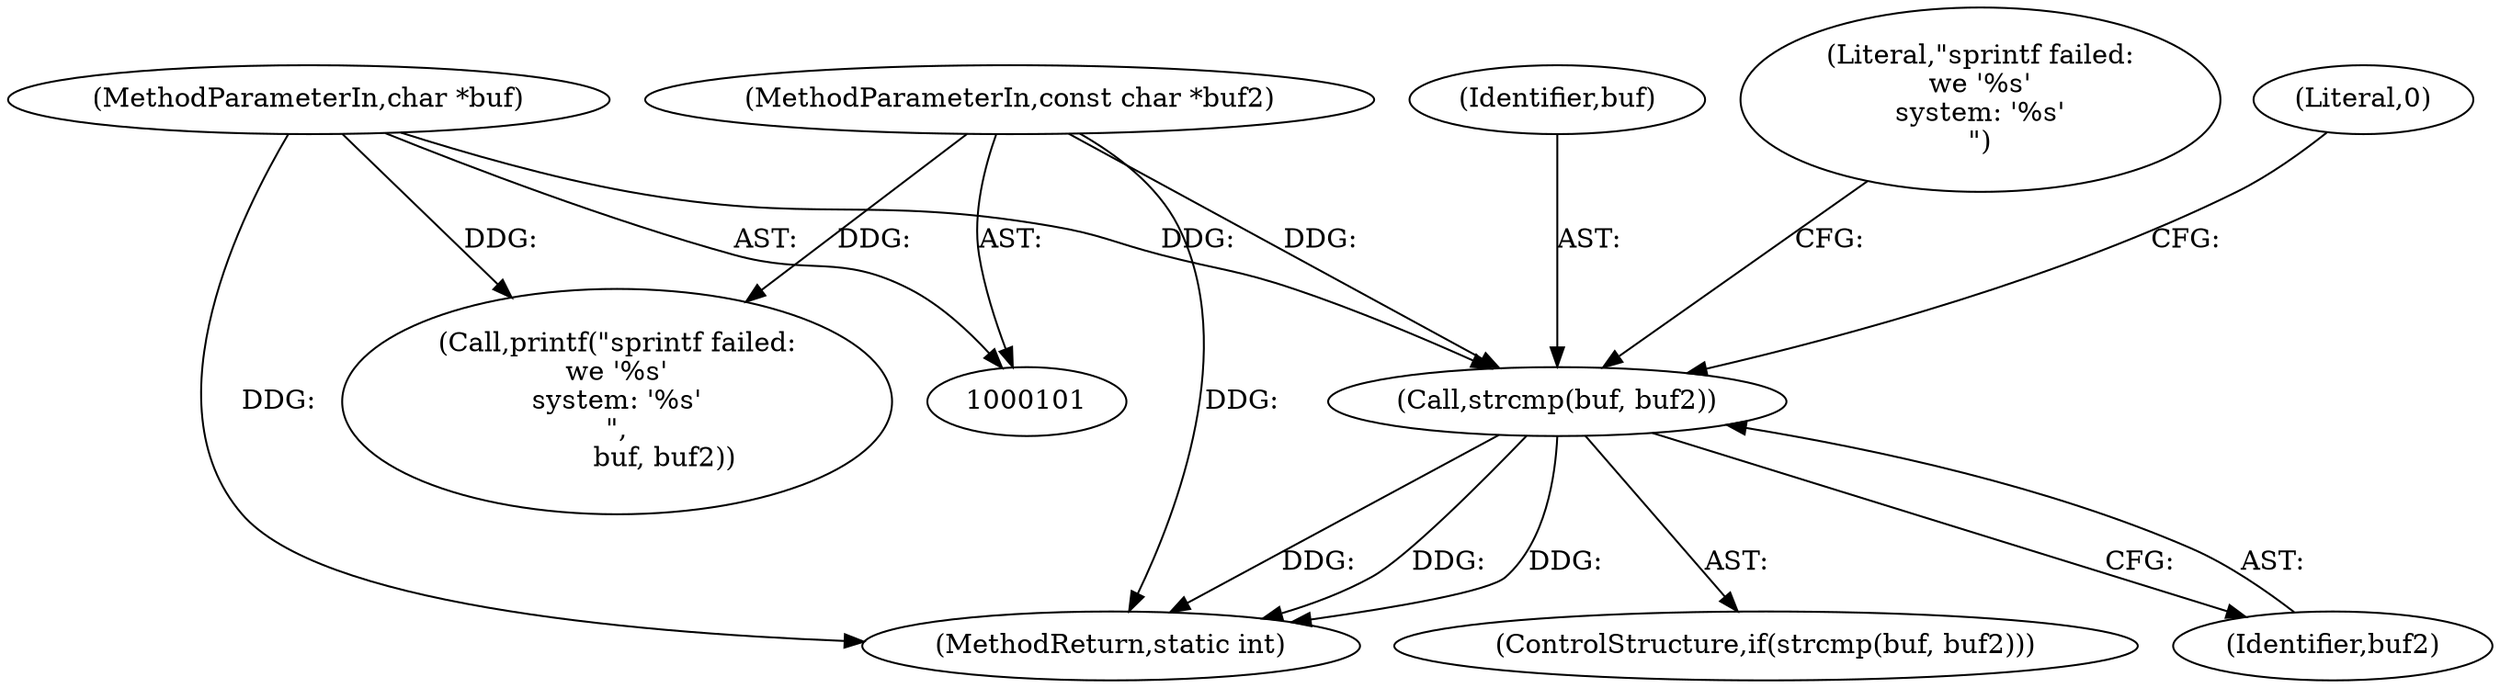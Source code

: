 digraph "0_curl_curl-7_51_0-162-g3ab3c16_0@API" {
"1000106" [label="(Call,strcmp(buf, buf2))"];
"1000102" [label="(MethodParameterIn,char *buf)"];
"1000103" [label="(MethodParameterIn,const char *buf2)"];
"1000108" [label="(Identifier,buf2)"];
"1000107" [label="(Identifier,buf)"];
"1000110" [label="(Call,printf(\"sprintf failed:\nwe '%s'\nsystem: '%s'\n\",\n           buf, buf2))"];
"1000111" [label="(Literal,\"sprintf failed:\nwe '%s'\nsystem: '%s'\n\")"];
"1000103" [label="(MethodParameterIn,const char *buf2)"];
"1000117" [label="(Literal,0)"];
"1000102" [label="(MethodParameterIn,char *buf)"];
"1000118" [label="(MethodReturn,static int)"];
"1000106" [label="(Call,strcmp(buf, buf2))"];
"1000105" [label="(ControlStructure,if(strcmp(buf, buf2)))"];
"1000106" -> "1000105"  [label="AST: "];
"1000106" -> "1000108"  [label="CFG: "];
"1000107" -> "1000106"  [label="AST: "];
"1000108" -> "1000106"  [label="AST: "];
"1000111" -> "1000106"  [label="CFG: "];
"1000117" -> "1000106"  [label="CFG: "];
"1000106" -> "1000118"  [label="DDG: "];
"1000106" -> "1000118"  [label="DDG: "];
"1000106" -> "1000118"  [label="DDG: "];
"1000102" -> "1000106"  [label="DDG: "];
"1000103" -> "1000106"  [label="DDG: "];
"1000102" -> "1000101"  [label="AST: "];
"1000102" -> "1000118"  [label="DDG: "];
"1000102" -> "1000110"  [label="DDG: "];
"1000103" -> "1000101"  [label="AST: "];
"1000103" -> "1000118"  [label="DDG: "];
"1000103" -> "1000110"  [label="DDG: "];
}
